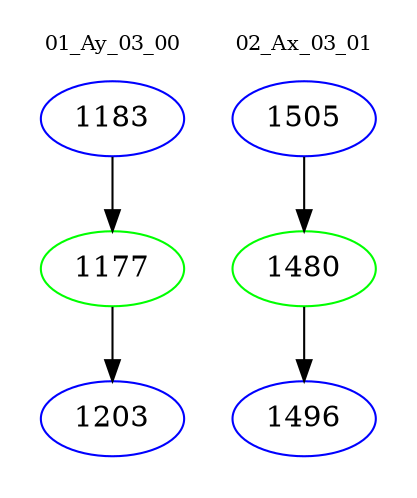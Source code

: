 digraph{
subgraph cluster_0 {
color = white
label = "01_Ay_03_00";
fontsize=10;
T0_1183 [label="1183", color="blue"]
T0_1183 -> T0_1177 [color="black"]
T0_1177 [label="1177", color="green"]
T0_1177 -> T0_1203 [color="black"]
T0_1203 [label="1203", color="blue"]
}
subgraph cluster_1 {
color = white
label = "02_Ax_03_01";
fontsize=10;
T1_1505 [label="1505", color="blue"]
T1_1505 -> T1_1480 [color="black"]
T1_1480 [label="1480", color="green"]
T1_1480 -> T1_1496 [color="black"]
T1_1496 [label="1496", color="blue"]
}
}
